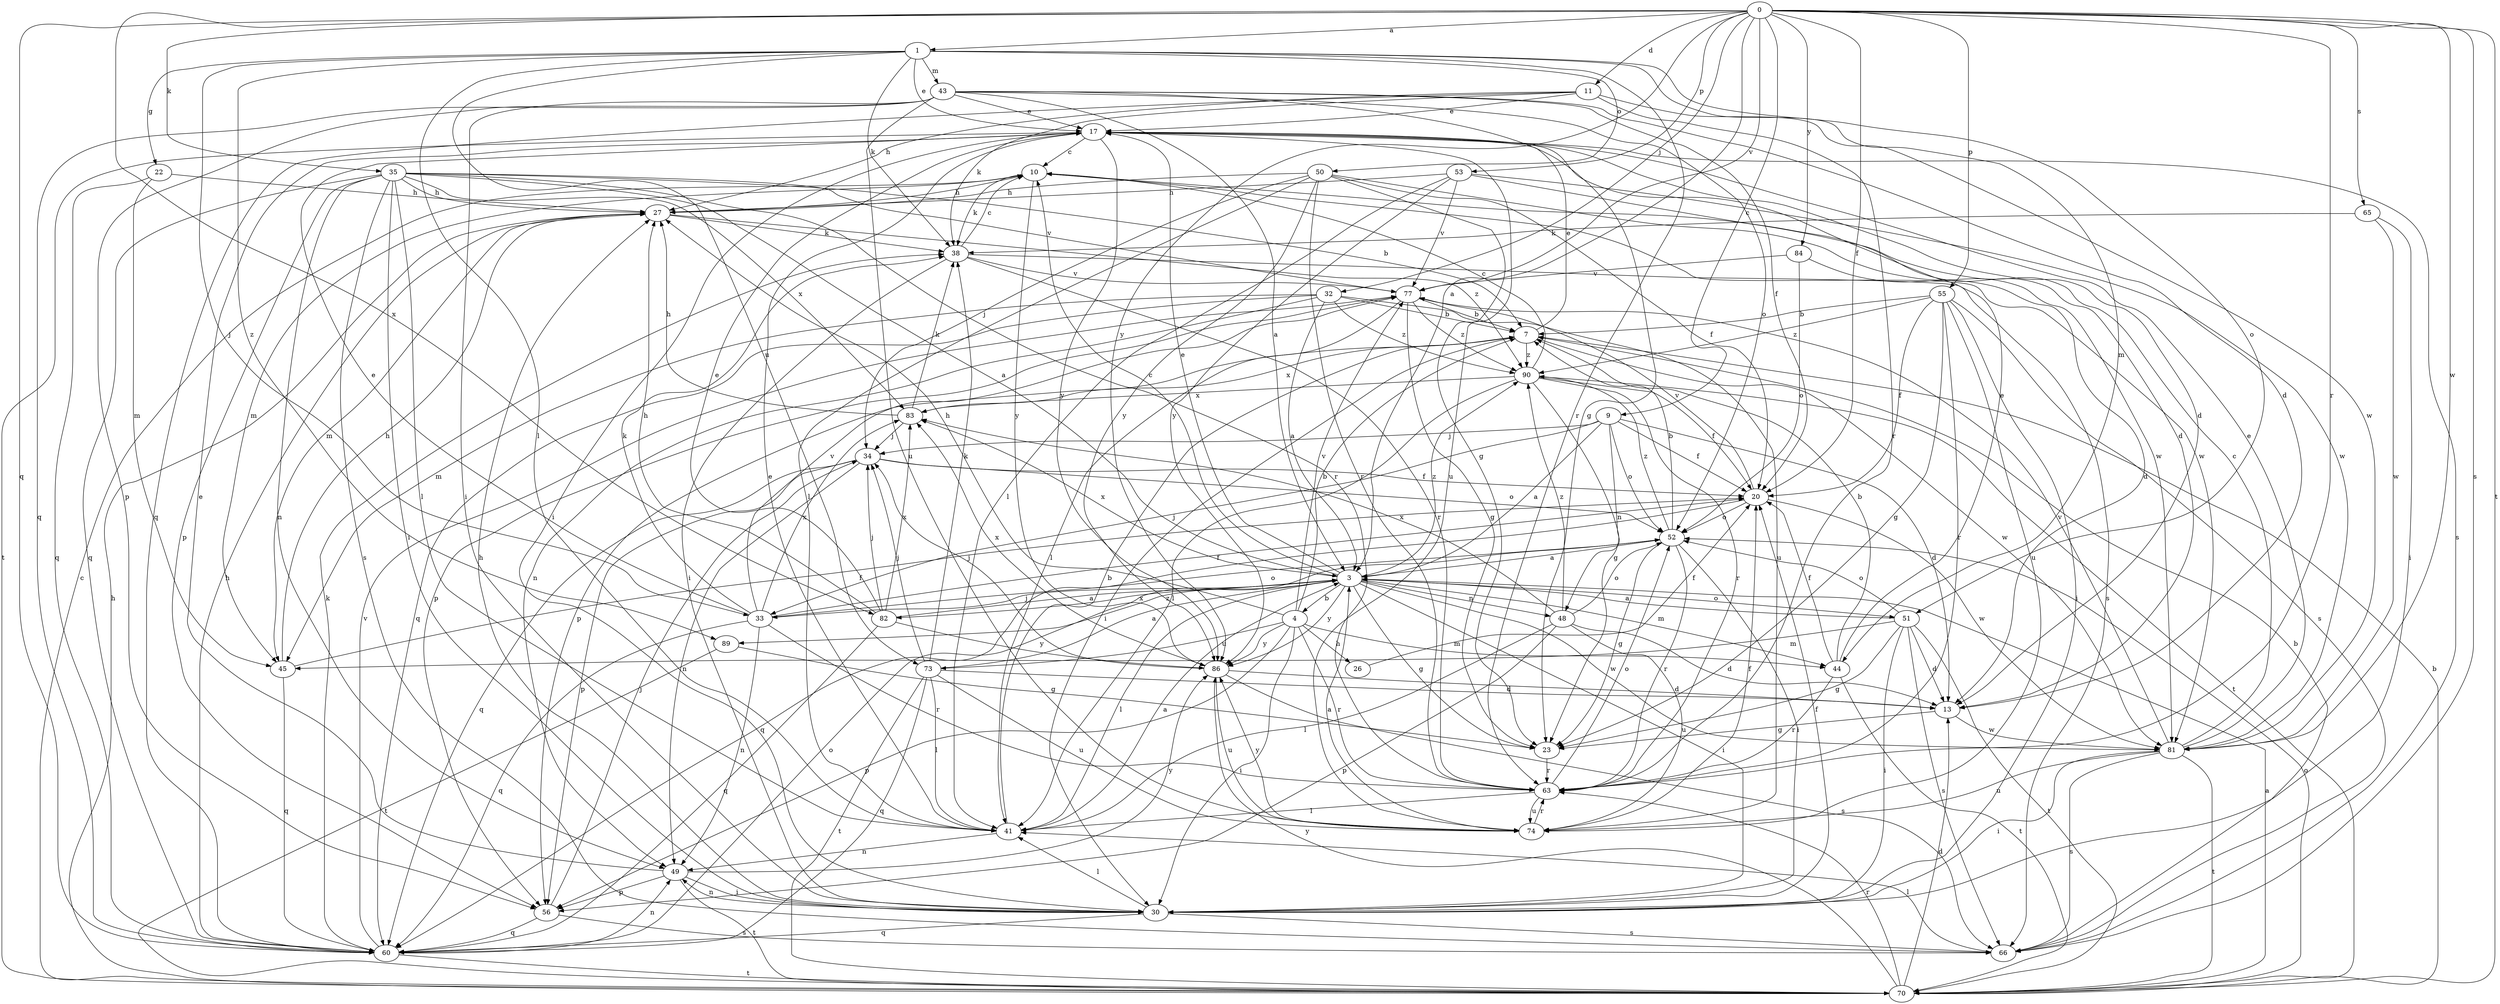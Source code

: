 strict digraph  {
0;
1;
3;
4;
7;
9;
10;
11;
13;
17;
20;
22;
23;
26;
27;
30;
32;
33;
34;
35;
38;
41;
43;
44;
45;
48;
49;
50;
51;
52;
53;
55;
56;
60;
63;
65;
66;
70;
73;
74;
77;
81;
82;
83;
84;
86;
89;
90;
0 -> 1  [label=a];
0 -> 3  [label=a];
0 -> 9  [label=c];
0 -> 11  [label=d];
0 -> 20  [label=f];
0 -> 32  [label=j];
0 -> 35  [label=k];
0 -> 53  [label=p];
0 -> 55  [label=p];
0 -> 60  [label=q];
0 -> 63  [label=r];
0 -> 65  [label=s];
0 -> 66  [label=s];
0 -> 70  [label=t];
0 -> 77  [label=v];
0 -> 81  [label=w];
0 -> 82  [label=x];
0 -> 84  [label=y];
0 -> 86  [label=y];
1 -> 17  [label=e];
1 -> 22  [label=g];
1 -> 33  [label=j];
1 -> 38  [label=k];
1 -> 41  [label=l];
1 -> 43  [label=m];
1 -> 44  [label=m];
1 -> 50  [label=o];
1 -> 51  [label=o];
1 -> 63  [label=r];
1 -> 73  [label=u];
1 -> 89  [label=z];
3 -> 4  [label=b];
3 -> 10  [label=c];
3 -> 17  [label=e];
3 -> 23  [label=g];
3 -> 30  [label=i];
3 -> 33  [label=j];
3 -> 41  [label=l];
3 -> 44  [label=m];
3 -> 48  [label=n];
3 -> 51  [label=o];
3 -> 81  [label=w];
3 -> 82  [label=x];
3 -> 83  [label=x];
3 -> 86  [label=y];
3 -> 89  [label=z];
3 -> 90  [label=z];
4 -> 7  [label=b];
4 -> 26  [label=h];
4 -> 27  [label=h];
4 -> 30  [label=i];
4 -> 44  [label=m];
4 -> 56  [label=p];
4 -> 63  [label=r];
4 -> 73  [label=u];
4 -> 77  [label=v];
4 -> 86  [label=y];
7 -> 17  [label=e];
7 -> 30  [label=i];
7 -> 56  [label=p];
7 -> 81  [label=w];
7 -> 83  [label=x];
7 -> 90  [label=z];
9 -> 3  [label=a];
9 -> 13  [label=d];
9 -> 20  [label=f];
9 -> 33  [label=j];
9 -> 34  [label=j];
9 -> 48  [label=n];
9 -> 52  [label=o];
10 -> 27  [label=h];
10 -> 38  [label=k];
10 -> 45  [label=m];
10 -> 81  [label=w];
10 -> 86  [label=y];
11 -> 17  [label=e];
11 -> 27  [label=h];
11 -> 38  [label=k];
11 -> 60  [label=q];
11 -> 63  [label=r];
11 -> 81  [label=w];
13 -> 23  [label=g];
13 -> 81  [label=w];
17 -> 10  [label=c];
17 -> 13  [label=d];
17 -> 30  [label=i];
17 -> 66  [label=s];
17 -> 70  [label=t];
17 -> 74  [label=u];
17 -> 86  [label=y];
20 -> 52  [label=o];
20 -> 60  [label=q];
20 -> 77  [label=v];
20 -> 81  [label=w];
22 -> 27  [label=h];
22 -> 45  [label=m];
22 -> 60  [label=q];
23 -> 63  [label=r];
26 -> 20  [label=f];
27 -> 38  [label=k];
27 -> 45  [label=m];
27 -> 90  [label=z];
30 -> 20  [label=f];
30 -> 27  [label=h];
30 -> 41  [label=l];
30 -> 49  [label=n];
30 -> 60  [label=q];
30 -> 66  [label=s];
32 -> 3  [label=a];
32 -> 7  [label=b];
32 -> 45  [label=m];
32 -> 49  [label=n];
32 -> 60  [label=q];
32 -> 74  [label=u];
32 -> 90  [label=z];
33 -> 17  [label=e];
33 -> 20  [label=f];
33 -> 38  [label=k];
33 -> 49  [label=n];
33 -> 52  [label=o];
33 -> 60  [label=q];
33 -> 63  [label=r];
33 -> 77  [label=v];
33 -> 83  [label=x];
34 -> 20  [label=f];
34 -> 49  [label=n];
34 -> 52  [label=o];
34 -> 56  [label=p];
34 -> 60  [label=q];
35 -> 3  [label=a];
35 -> 7  [label=b];
35 -> 27  [label=h];
35 -> 30  [label=i];
35 -> 41  [label=l];
35 -> 49  [label=n];
35 -> 56  [label=p];
35 -> 60  [label=q];
35 -> 63  [label=r];
35 -> 66  [label=s];
35 -> 77  [label=v];
35 -> 83  [label=x];
38 -> 10  [label=c];
38 -> 30  [label=i];
38 -> 63  [label=r];
38 -> 66  [label=s];
38 -> 77  [label=v];
41 -> 3  [label=a];
41 -> 7  [label=b];
41 -> 17  [label=e];
41 -> 49  [label=n];
43 -> 3  [label=a];
43 -> 13  [label=d];
43 -> 17  [label=e];
43 -> 20  [label=f];
43 -> 23  [label=g];
43 -> 30  [label=i];
43 -> 52  [label=o];
43 -> 56  [label=p];
43 -> 60  [label=q];
43 -> 74  [label=u];
44 -> 7  [label=b];
44 -> 17  [label=e];
44 -> 20  [label=f];
44 -> 63  [label=r];
44 -> 70  [label=t];
45 -> 20  [label=f];
45 -> 27  [label=h];
45 -> 60  [label=q];
48 -> 13  [label=d];
48 -> 41  [label=l];
48 -> 52  [label=o];
48 -> 56  [label=p];
48 -> 74  [label=u];
48 -> 83  [label=x];
48 -> 90  [label=z];
49 -> 17  [label=e];
49 -> 30  [label=i];
49 -> 56  [label=p];
49 -> 70  [label=t];
49 -> 86  [label=y];
50 -> 20  [label=f];
50 -> 23  [label=g];
50 -> 27  [label=h];
50 -> 34  [label=j];
50 -> 41  [label=l];
50 -> 63  [label=r];
50 -> 81  [label=w];
50 -> 86  [label=y];
51 -> 3  [label=a];
51 -> 13  [label=d];
51 -> 23  [label=g];
51 -> 30  [label=i];
51 -> 45  [label=m];
51 -> 52  [label=o];
51 -> 66  [label=s];
51 -> 70  [label=t];
52 -> 3  [label=a];
52 -> 7  [label=b];
52 -> 23  [label=g];
52 -> 30  [label=i];
52 -> 63  [label=r];
52 -> 90  [label=z];
53 -> 13  [label=d];
53 -> 27  [label=h];
53 -> 41  [label=l];
53 -> 77  [label=v];
53 -> 81  [label=w];
53 -> 86  [label=y];
55 -> 7  [label=b];
55 -> 20  [label=f];
55 -> 23  [label=g];
55 -> 30  [label=i];
55 -> 63  [label=r];
55 -> 66  [label=s];
55 -> 74  [label=u];
55 -> 90  [label=z];
56 -> 34  [label=j];
56 -> 60  [label=q];
56 -> 66  [label=s];
60 -> 27  [label=h];
60 -> 38  [label=k];
60 -> 49  [label=n];
60 -> 52  [label=o];
60 -> 70  [label=t];
60 -> 77  [label=v];
63 -> 41  [label=l];
63 -> 52  [label=o];
63 -> 74  [label=u];
65 -> 30  [label=i];
65 -> 38  [label=k];
65 -> 81  [label=w];
66 -> 7  [label=b];
66 -> 41  [label=l];
70 -> 3  [label=a];
70 -> 7  [label=b];
70 -> 10  [label=c];
70 -> 13  [label=d];
70 -> 27  [label=h];
70 -> 52  [label=o];
70 -> 63  [label=r];
70 -> 86  [label=y];
73 -> 3  [label=a];
73 -> 13  [label=d];
73 -> 34  [label=j];
73 -> 38  [label=k];
73 -> 41  [label=l];
73 -> 60  [label=q];
73 -> 70  [label=t];
73 -> 74  [label=u];
74 -> 3  [label=a];
74 -> 20  [label=f];
74 -> 63  [label=r];
74 -> 86  [label=y];
77 -> 7  [label=b];
77 -> 23  [label=g];
77 -> 41  [label=l];
77 -> 56  [label=p];
77 -> 90  [label=z];
81 -> 10  [label=c];
81 -> 17  [label=e];
81 -> 30  [label=i];
81 -> 66  [label=s];
81 -> 70  [label=t];
81 -> 74  [label=u];
81 -> 77  [label=v];
82 -> 3  [label=a];
82 -> 17  [label=e];
82 -> 27  [label=h];
82 -> 34  [label=j];
82 -> 60  [label=q];
82 -> 83  [label=x];
82 -> 86  [label=y];
83 -> 27  [label=h];
83 -> 34  [label=j];
83 -> 38  [label=k];
84 -> 13  [label=d];
84 -> 52  [label=o];
84 -> 77  [label=v];
86 -> 13  [label=d];
86 -> 34  [label=j];
86 -> 66  [label=s];
86 -> 74  [label=u];
86 -> 83  [label=x];
89 -> 23  [label=g];
89 -> 70  [label=t];
90 -> 10  [label=c];
90 -> 20  [label=f];
90 -> 23  [label=g];
90 -> 41  [label=l];
90 -> 63  [label=r];
90 -> 70  [label=t];
90 -> 83  [label=x];
}
